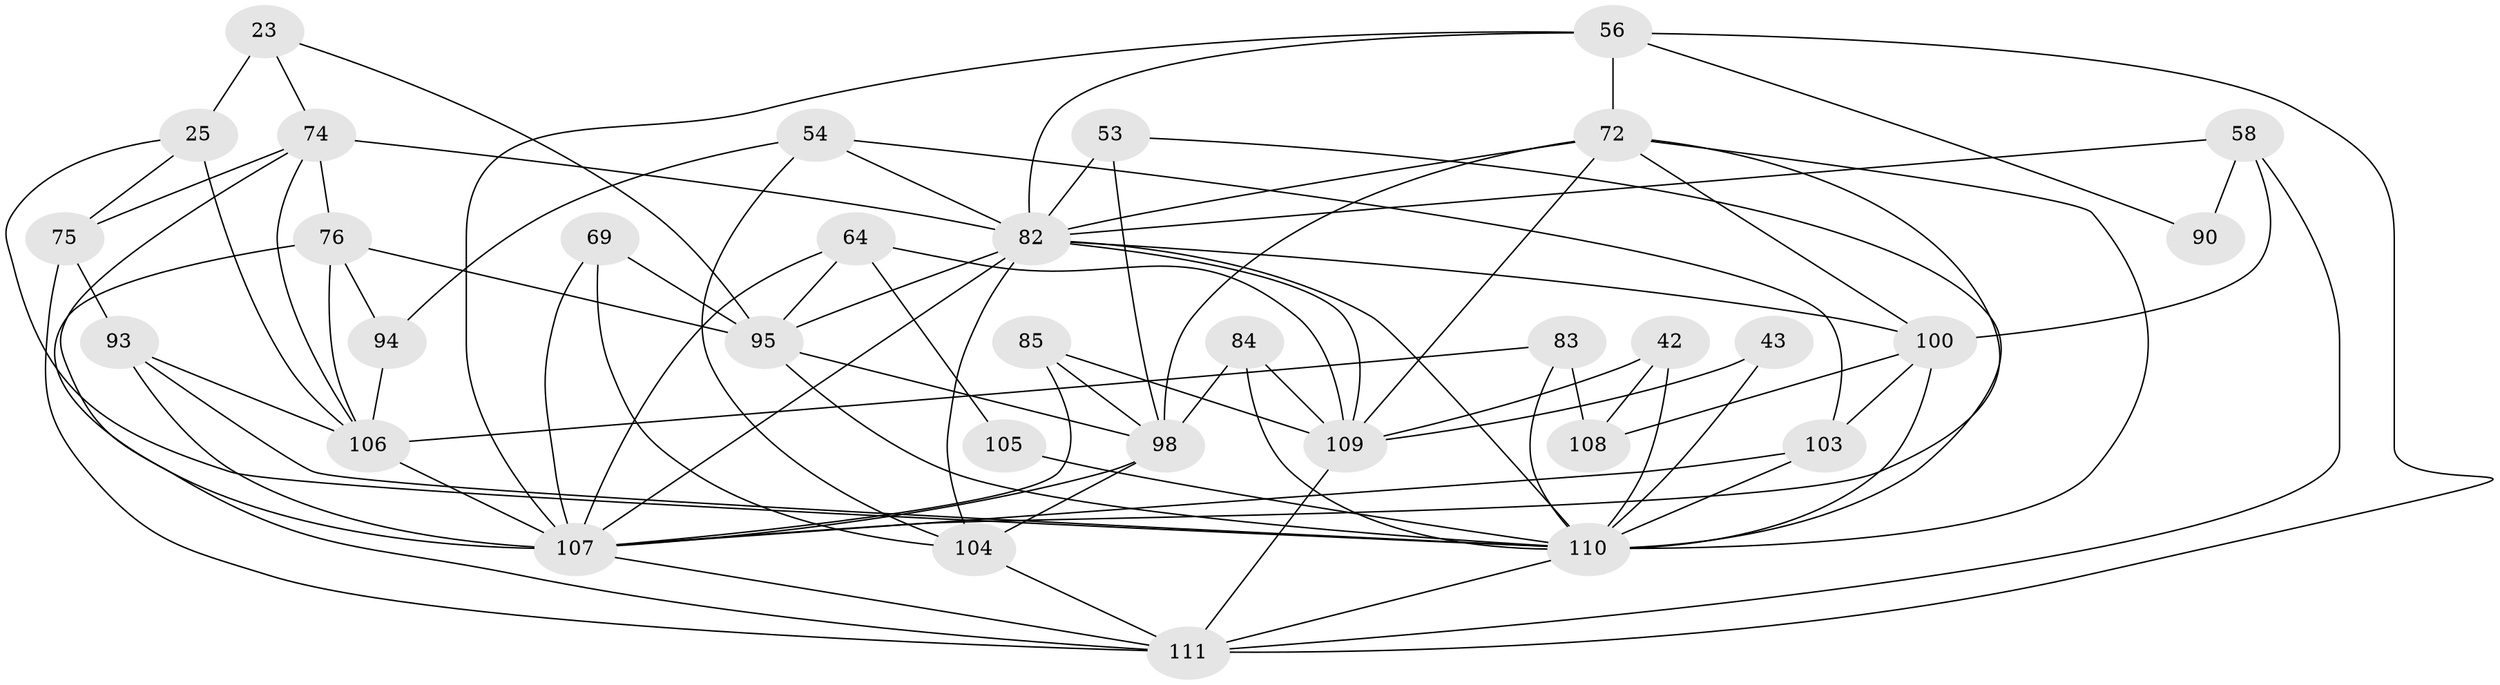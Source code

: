 // original degree distribution, {4: 1.0}
// Generated by graph-tools (version 1.1) at 2025/01/03/04/25 22:01:32]
// undirected, 33 vertices, 85 edges
graph export_dot {
graph [start="1"]
  node [color=gray90,style=filled];
  23;
  25 [super="+19"];
  42 [super="+18"];
  43;
  53;
  54;
  56 [super="+21+40"];
  58 [super="+34"];
  64 [super="+11"];
  69;
  72 [super="+1+24+70"];
  74 [super="+17+71"];
  75;
  76 [super="+6+48"];
  82 [super="+35+67+66"];
  83 [super="+14"];
  84;
  85;
  90;
  93 [super="+77+29"];
  94;
  95 [super="+86"];
  98 [super="+51"];
  100 [super="+10"];
  103 [super="+101"];
  104 [super="+30+59"];
  105;
  106 [super="+88+92"];
  107 [super="+39+68+79+99"];
  108;
  109 [super="+81+57"];
  110 [super="+91+87+96"];
  111 [super="+80+102"];
  23 -- 25 [weight=2];
  23 -- 95;
  23 -- 74;
  25 -- 75;
  25 -- 106 [weight=2];
  25 -- 110;
  42 -- 108;
  42 -- 109 [weight=2];
  42 -- 110 [weight=3];
  43 -- 109 [weight=2];
  43 -- 110 [weight=2];
  53 -- 82 [weight=2];
  53 -- 98;
  53 -- 110;
  54 -- 82;
  54 -- 103;
  54 -- 94;
  54 -- 104;
  56 -- 90 [weight=2];
  56 -- 72 [weight=3];
  56 -- 82 [weight=2];
  56 -- 111;
  56 -- 107 [weight=2];
  58 -- 100 [weight=2];
  58 -- 90 [weight=2];
  58 -- 111;
  58 -- 82;
  64 -- 105 [weight=2];
  64 -- 95 [weight=2];
  64 -- 109;
  64 -- 107;
  69 -- 104 [weight=2];
  69 -- 95;
  69 -- 107;
  72 -- 82 [weight=2];
  72 -- 100;
  72 -- 109 [weight=2];
  72 -- 110 [weight=6];
  72 -- 98 [weight=3];
  72 -- 107;
  74 -- 106;
  74 -- 76 [weight=3];
  74 -- 75;
  74 -- 107 [weight=2];
  74 -- 82 [weight=2];
  75 -- 93;
  75 -- 111;
  76 -- 95;
  76 -- 94;
  76 -- 111 [weight=2];
  76 -- 106;
  82 -- 109;
  82 -- 95;
  82 -- 100;
  82 -- 104;
  82 -- 107;
  82 -- 110;
  83 -- 108 [weight=2];
  83 -- 106 [weight=2];
  83 -- 110 [weight=2];
  84 -- 98;
  84 -- 109;
  84 -- 110 [weight=2];
  85 -- 109 [weight=2];
  85 -- 107;
  85 -- 98;
  93 -- 107 [weight=3];
  93 -- 106 [weight=2];
  93 -- 110 [weight=2];
  94 -- 106 [weight=2];
  95 -- 98 [weight=2];
  95 -- 110 [weight=2];
  98 -- 104;
  98 -- 107 [weight=3];
  100 -- 103 [weight=2];
  100 -- 108;
  100 -- 110;
  103 -- 107;
  103 -- 110 [weight=2];
  104 -- 111 [weight=3];
  105 -- 110 [weight=2];
  106 -- 107 [weight=2];
  107 -- 111 [weight=2];
  109 -- 111 [weight=3];
  110 -- 111 [weight=3];
}
